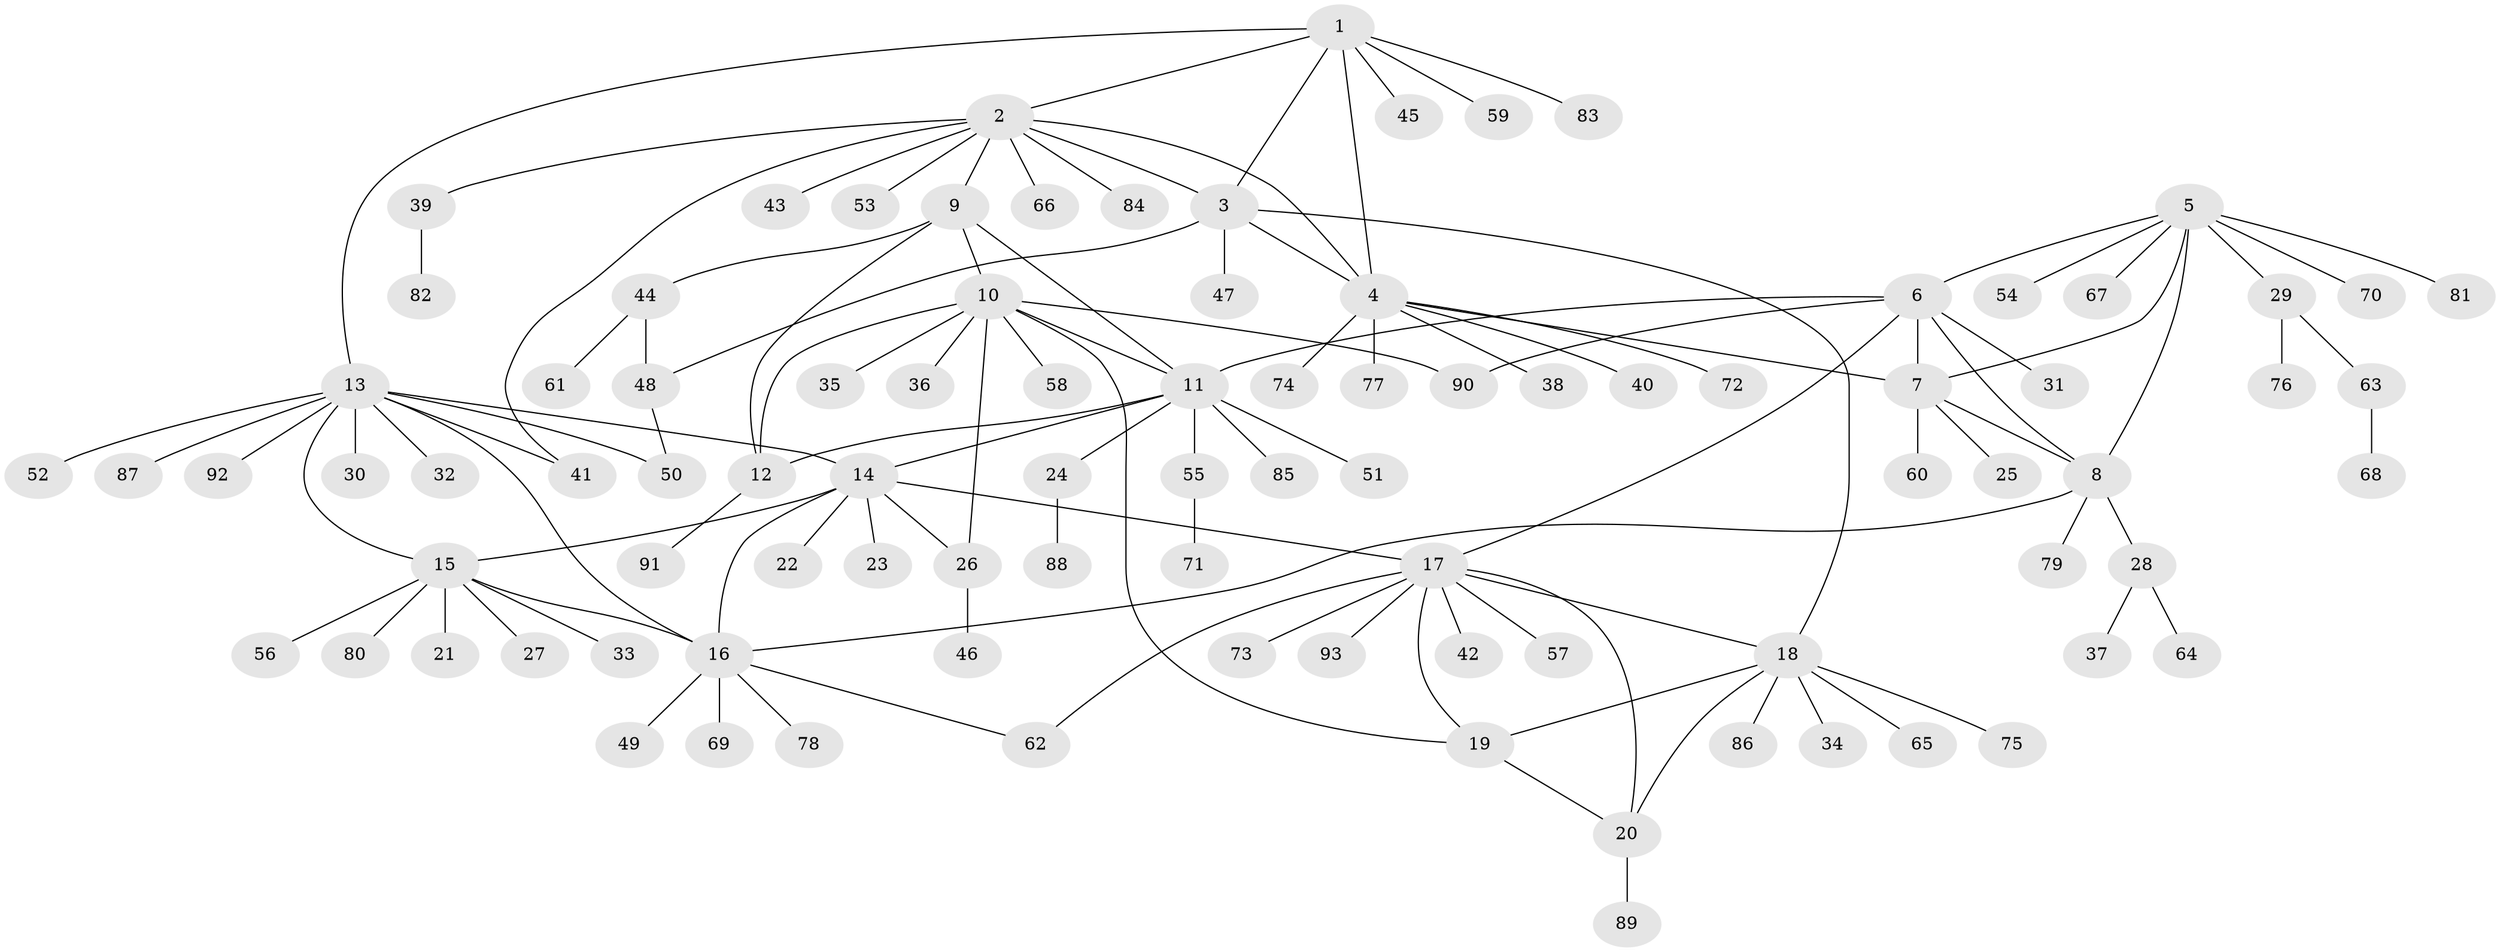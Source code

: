 // coarse degree distribution, {6: 0.014492753623188406, 9: 0.043478260869565216, 7: 0.10144927536231885, 8: 0.014492753623188406, 5: 0.014492753623188406, 12: 0.014492753623188406, 4: 0.028985507246376812, 10: 0.014492753623188406, 3: 0.014492753623188406, 1: 0.6376811594202898, 2: 0.10144927536231885}
// Generated by graph-tools (version 1.1) at 2025/42/03/06/25 10:42:15]
// undirected, 93 vertices, 119 edges
graph export_dot {
graph [start="1"]
  node [color=gray90,style=filled];
  1;
  2;
  3;
  4;
  5;
  6;
  7;
  8;
  9;
  10;
  11;
  12;
  13;
  14;
  15;
  16;
  17;
  18;
  19;
  20;
  21;
  22;
  23;
  24;
  25;
  26;
  27;
  28;
  29;
  30;
  31;
  32;
  33;
  34;
  35;
  36;
  37;
  38;
  39;
  40;
  41;
  42;
  43;
  44;
  45;
  46;
  47;
  48;
  49;
  50;
  51;
  52;
  53;
  54;
  55;
  56;
  57;
  58;
  59;
  60;
  61;
  62;
  63;
  64;
  65;
  66;
  67;
  68;
  69;
  70;
  71;
  72;
  73;
  74;
  75;
  76;
  77;
  78;
  79;
  80;
  81;
  82;
  83;
  84;
  85;
  86;
  87;
  88;
  89;
  90;
  91;
  92;
  93;
  1 -- 2;
  1 -- 3;
  1 -- 4;
  1 -- 13;
  1 -- 45;
  1 -- 59;
  1 -- 83;
  2 -- 3;
  2 -- 4;
  2 -- 9;
  2 -- 39;
  2 -- 41;
  2 -- 43;
  2 -- 53;
  2 -- 66;
  2 -- 84;
  3 -- 4;
  3 -- 18;
  3 -- 47;
  3 -- 48;
  4 -- 7;
  4 -- 38;
  4 -- 40;
  4 -- 72;
  4 -- 74;
  4 -- 77;
  5 -- 6;
  5 -- 7;
  5 -- 8;
  5 -- 29;
  5 -- 54;
  5 -- 67;
  5 -- 70;
  5 -- 81;
  6 -- 7;
  6 -- 8;
  6 -- 11;
  6 -- 17;
  6 -- 31;
  6 -- 90;
  7 -- 8;
  7 -- 25;
  7 -- 60;
  8 -- 16;
  8 -- 28;
  8 -- 79;
  9 -- 10;
  9 -- 11;
  9 -- 12;
  9 -- 44;
  10 -- 11;
  10 -- 12;
  10 -- 19;
  10 -- 26;
  10 -- 35;
  10 -- 36;
  10 -- 58;
  10 -- 90;
  11 -- 12;
  11 -- 14;
  11 -- 24;
  11 -- 51;
  11 -- 55;
  11 -- 85;
  12 -- 91;
  13 -- 14;
  13 -- 15;
  13 -- 16;
  13 -- 30;
  13 -- 32;
  13 -- 41;
  13 -- 50;
  13 -- 52;
  13 -- 87;
  13 -- 92;
  14 -- 15;
  14 -- 16;
  14 -- 17;
  14 -- 22;
  14 -- 23;
  14 -- 26;
  15 -- 16;
  15 -- 21;
  15 -- 27;
  15 -- 33;
  15 -- 56;
  15 -- 80;
  16 -- 49;
  16 -- 62;
  16 -- 69;
  16 -- 78;
  17 -- 18;
  17 -- 19;
  17 -- 20;
  17 -- 42;
  17 -- 57;
  17 -- 62;
  17 -- 73;
  17 -- 93;
  18 -- 19;
  18 -- 20;
  18 -- 34;
  18 -- 65;
  18 -- 75;
  18 -- 86;
  19 -- 20;
  20 -- 89;
  24 -- 88;
  26 -- 46;
  28 -- 37;
  28 -- 64;
  29 -- 63;
  29 -- 76;
  39 -- 82;
  44 -- 48;
  44 -- 61;
  48 -- 50;
  55 -- 71;
  63 -- 68;
}
